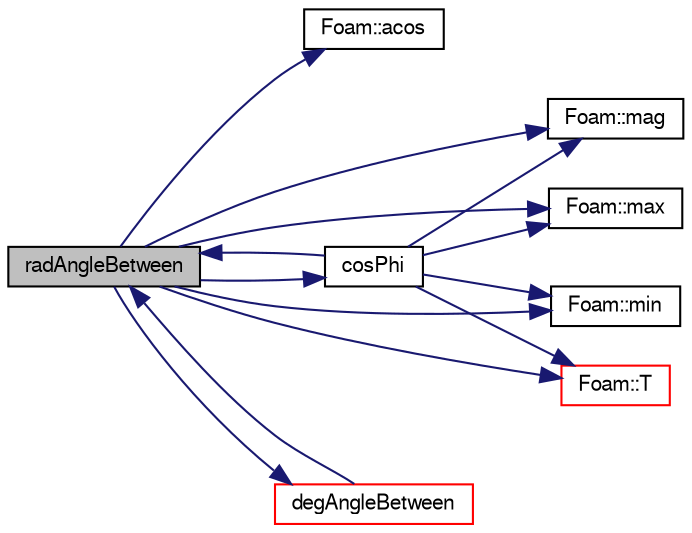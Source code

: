 digraph "radAngleBetween"
{
  bgcolor="transparent";
  edge [fontname="FreeSans",fontsize="10",labelfontname="FreeSans",labelfontsize="10"];
  node [fontname="FreeSans",fontsize="10",shape=record];
  rankdir="LR";
  Node181 [label="radAngleBetween",height=0.2,width=0.4,color="black", fillcolor="grey75", style="filled", fontcolor="black"];
  Node181 -> Node182 [color="midnightblue",fontsize="10",style="solid",fontname="FreeSans"];
  Node182 [label="Foam::acos",height=0.2,width=0.4,color="black",URL="$a21124.html#af1788b4e662ef398105742fd8bc861fc"];
  Node181 -> Node183 [color="midnightblue",fontsize="10",style="solid",fontname="FreeSans"];
  Node183 [label="cosPhi",height=0.2,width=0.4,color="black",URL="$a21195.html#a044bf851e38a97159c6db0f489a67522",tooltip="Calculate angle between a and b in radians. "];
  Node183 -> Node184 [color="midnightblue",fontsize="10",style="solid",fontname="FreeSans"];
  Node184 [label="Foam::mag",height=0.2,width=0.4,color="black",URL="$a21124.html#a929da2a3fdcf3dacbbe0487d3a330dae"];
  Node183 -> Node185 [color="midnightblue",fontsize="10",style="solid",fontname="FreeSans"];
  Node185 [label="Foam::max",height=0.2,width=0.4,color="black",URL="$a21124.html#ac993e906cf2774ae77e666bc24e81733"];
  Node183 -> Node186 [color="midnightblue",fontsize="10",style="solid",fontname="FreeSans"];
  Node186 [label="Foam::min",height=0.2,width=0.4,color="black",URL="$a21124.html#a253e112ad2d56d96230ff39ea7f442dc"];
  Node183 -> Node181 [color="midnightblue",fontsize="10",style="solid",fontname="FreeSans"];
  Node183 -> Node187 [color="midnightblue",fontsize="10",style="solid",fontname="FreeSans"];
  Node187 [label="Foam::T",height=0.2,width=0.4,color="red",URL="$a21124.html#ae57fda0abb14bb0944947c463c6e09d4"];
  Node181 -> Node192 [color="midnightblue",fontsize="10",style="solid",fontname="FreeSans"];
  Node192 [label="degAngleBetween",height=0.2,width=0.4,color="red",URL="$a21195.html#ab61850ec0c8c961db8657838aac07d2d",tooltip="Calculate angle between a and b in degrees. "];
  Node192 -> Node181 [color="midnightblue",fontsize="10",style="solid",fontname="FreeSans"];
  Node181 -> Node184 [color="midnightblue",fontsize="10",style="solid",fontname="FreeSans"];
  Node181 -> Node185 [color="midnightblue",fontsize="10",style="solid",fontname="FreeSans"];
  Node181 -> Node186 [color="midnightblue",fontsize="10",style="solid",fontname="FreeSans"];
  Node181 -> Node187 [color="midnightblue",fontsize="10",style="solid",fontname="FreeSans"];
}
